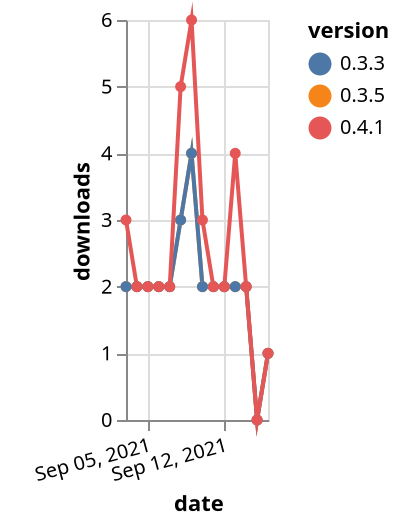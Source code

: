 {"$schema": "https://vega.github.io/schema/vega-lite/v5.json", "description": "A simple bar chart with embedded data.", "data": {"values": [{"date": "2021-09-03", "total": 2884, "delta": 2, "version": "0.3.5"}, {"date": "2021-09-04", "total": 2886, "delta": 2, "version": "0.3.5"}, {"date": "2021-09-05", "total": 2888, "delta": 2, "version": "0.3.5"}, {"date": "2021-09-06", "total": 2890, "delta": 2, "version": "0.3.5"}, {"date": "2021-09-07", "total": 2892, "delta": 2, "version": "0.3.5"}, {"date": "2021-09-08", "total": 2895, "delta": 3, "version": "0.3.5"}, {"date": "2021-09-09", "total": 2899, "delta": 4, "version": "0.3.5"}, {"date": "2021-09-10", "total": 2901, "delta": 2, "version": "0.3.5"}, {"date": "2021-09-11", "total": 2903, "delta": 2, "version": "0.3.5"}, {"date": "2021-09-12", "total": 2905, "delta": 2, "version": "0.3.5"}, {"date": "2021-09-13", "total": 2907, "delta": 2, "version": "0.3.5"}, {"date": "2021-09-14", "total": 2909, "delta": 2, "version": "0.3.5"}, {"date": "2021-09-15", "total": 2909, "delta": 0, "version": "0.3.5"}, {"date": "2021-09-16", "total": 2910, "delta": 1, "version": "0.3.5"}, {"date": "2021-09-03", "total": 2906, "delta": 2, "version": "0.3.3"}, {"date": "2021-09-04", "total": 2908, "delta": 2, "version": "0.3.3"}, {"date": "2021-09-05", "total": 2910, "delta": 2, "version": "0.3.3"}, {"date": "2021-09-06", "total": 2912, "delta": 2, "version": "0.3.3"}, {"date": "2021-09-07", "total": 2914, "delta": 2, "version": "0.3.3"}, {"date": "2021-09-08", "total": 2917, "delta": 3, "version": "0.3.3"}, {"date": "2021-09-09", "total": 2921, "delta": 4, "version": "0.3.3"}, {"date": "2021-09-10", "total": 2923, "delta": 2, "version": "0.3.3"}, {"date": "2021-09-11", "total": 2925, "delta": 2, "version": "0.3.3"}, {"date": "2021-09-12", "total": 2927, "delta": 2, "version": "0.3.3"}, {"date": "2021-09-13", "total": 2929, "delta": 2, "version": "0.3.3"}, {"date": "2021-09-14", "total": 2931, "delta": 2, "version": "0.3.3"}, {"date": "2021-09-15", "total": 2931, "delta": 0, "version": "0.3.3"}, {"date": "2021-09-16", "total": 2932, "delta": 1, "version": "0.3.3"}, {"date": "2021-09-03", "total": 2827, "delta": 3, "version": "0.4.1"}, {"date": "2021-09-04", "total": 2829, "delta": 2, "version": "0.4.1"}, {"date": "2021-09-05", "total": 2831, "delta": 2, "version": "0.4.1"}, {"date": "2021-09-06", "total": 2833, "delta": 2, "version": "0.4.1"}, {"date": "2021-09-07", "total": 2835, "delta": 2, "version": "0.4.1"}, {"date": "2021-09-08", "total": 2840, "delta": 5, "version": "0.4.1"}, {"date": "2021-09-09", "total": 2846, "delta": 6, "version": "0.4.1"}, {"date": "2021-09-10", "total": 2849, "delta": 3, "version": "0.4.1"}, {"date": "2021-09-11", "total": 2851, "delta": 2, "version": "0.4.1"}, {"date": "2021-09-12", "total": 2853, "delta": 2, "version": "0.4.1"}, {"date": "2021-09-13", "total": 2857, "delta": 4, "version": "0.4.1"}, {"date": "2021-09-14", "total": 2859, "delta": 2, "version": "0.4.1"}, {"date": "2021-09-15", "total": 2859, "delta": 0, "version": "0.4.1"}, {"date": "2021-09-16", "total": 2860, "delta": 1, "version": "0.4.1"}]}, "width": "container", "mark": {"type": "line", "point": {"filled": true}}, "encoding": {"x": {"field": "date", "type": "temporal", "timeUnit": "yearmonthdate", "title": "date", "axis": {"labelAngle": -15}}, "y": {"field": "delta", "type": "quantitative", "title": "downloads"}, "color": {"field": "version", "type": "nominal"}, "tooltip": {"field": "delta"}}}